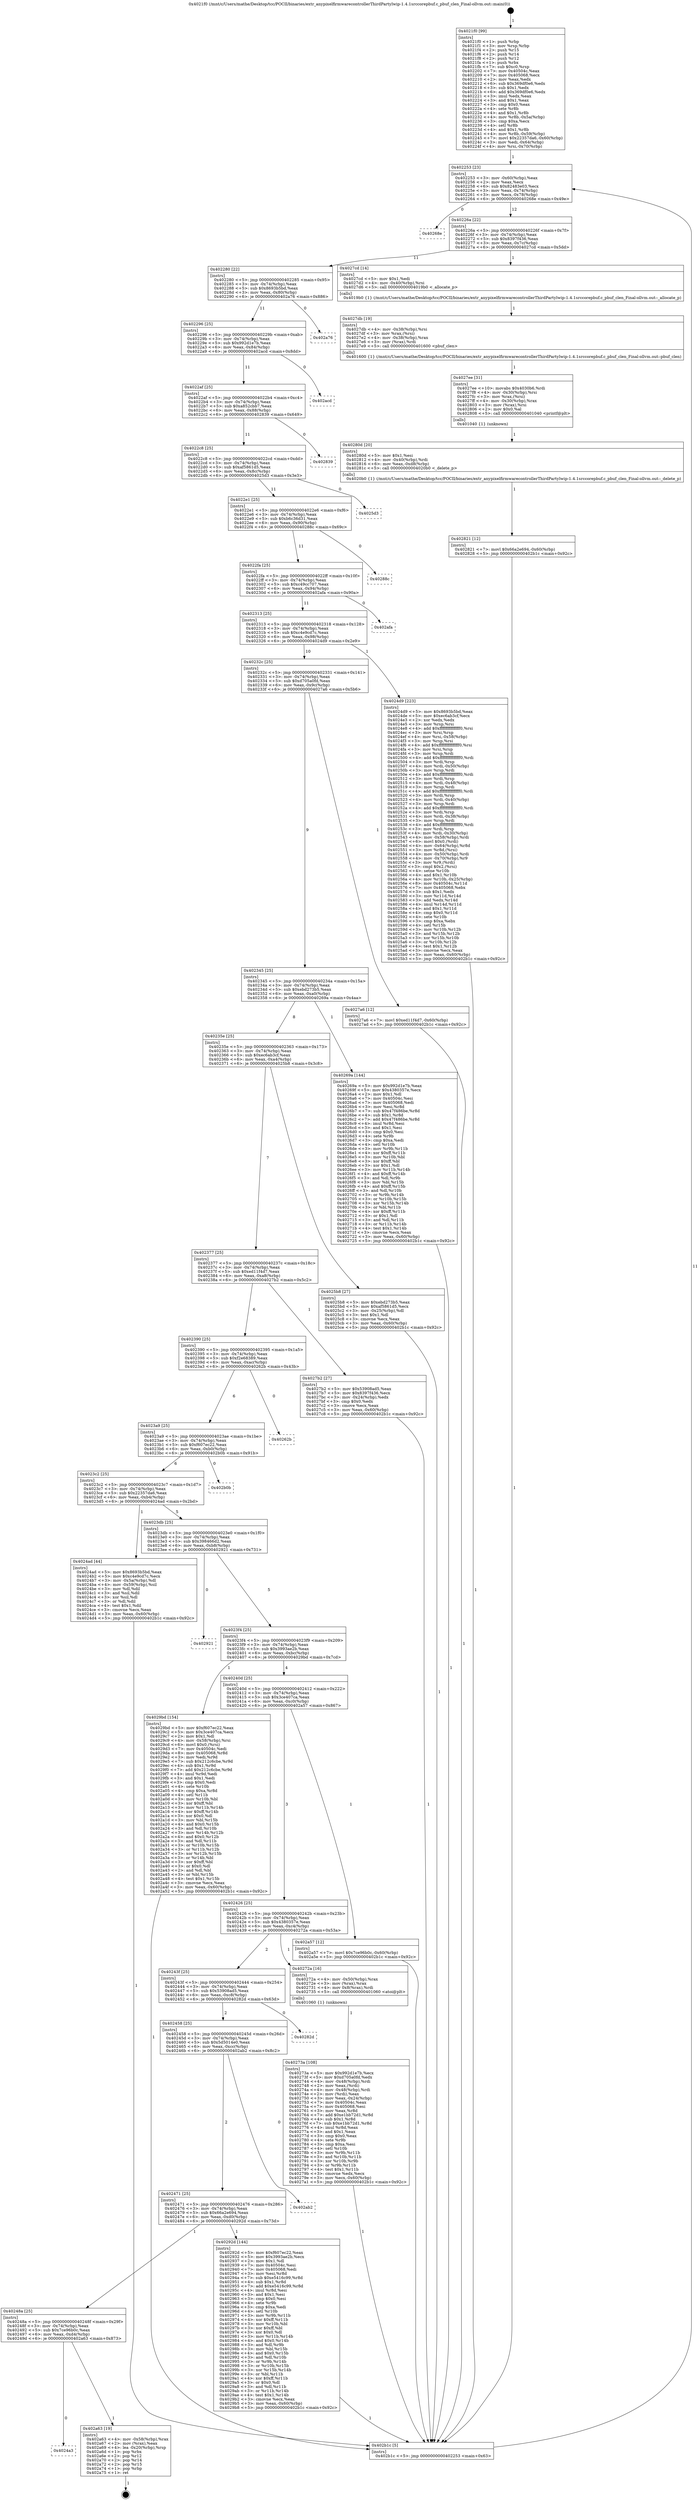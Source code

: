digraph "0x4021f0" {
  label = "0x4021f0 (/mnt/c/Users/mathe/Desktop/tcc/POCII/binaries/extr_anypixelfirmwarecontrollerThirdPartylwip-1.4.1srccorepbuf.c_pbuf_clen_Final-ollvm.out::main(0))"
  labelloc = "t"
  node[shape=record]

  Entry [label="",width=0.3,height=0.3,shape=circle,fillcolor=black,style=filled]
  "0x402253" [label="{
     0x402253 [23]\l
     | [instrs]\l
     &nbsp;&nbsp;0x402253 \<+3\>: mov -0x60(%rbp),%eax\l
     &nbsp;&nbsp;0x402256 \<+2\>: mov %eax,%ecx\l
     &nbsp;&nbsp;0x402258 \<+6\>: sub $0x82483e03,%ecx\l
     &nbsp;&nbsp;0x40225e \<+3\>: mov %eax,-0x74(%rbp)\l
     &nbsp;&nbsp;0x402261 \<+3\>: mov %ecx,-0x78(%rbp)\l
     &nbsp;&nbsp;0x402264 \<+6\>: je 000000000040268e \<main+0x49e\>\l
  }"]
  "0x40268e" [label="{
     0x40268e\l
  }", style=dashed]
  "0x40226a" [label="{
     0x40226a [22]\l
     | [instrs]\l
     &nbsp;&nbsp;0x40226a \<+5\>: jmp 000000000040226f \<main+0x7f\>\l
     &nbsp;&nbsp;0x40226f \<+3\>: mov -0x74(%rbp),%eax\l
     &nbsp;&nbsp;0x402272 \<+5\>: sub $0x8397f436,%eax\l
     &nbsp;&nbsp;0x402277 \<+3\>: mov %eax,-0x7c(%rbp)\l
     &nbsp;&nbsp;0x40227a \<+6\>: je 00000000004027cd \<main+0x5dd\>\l
  }"]
  Exit [label="",width=0.3,height=0.3,shape=circle,fillcolor=black,style=filled,peripheries=2]
  "0x4027cd" [label="{
     0x4027cd [14]\l
     | [instrs]\l
     &nbsp;&nbsp;0x4027cd \<+5\>: mov $0x1,%edi\l
     &nbsp;&nbsp;0x4027d2 \<+4\>: mov -0x40(%rbp),%rsi\l
     &nbsp;&nbsp;0x4027d6 \<+5\>: call 00000000004019b0 \<_allocate_p\>\l
     | [calls]\l
     &nbsp;&nbsp;0x4019b0 \{1\} (/mnt/c/Users/mathe/Desktop/tcc/POCII/binaries/extr_anypixelfirmwarecontrollerThirdPartylwip-1.4.1srccorepbuf.c_pbuf_clen_Final-ollvm.out::_allocate_p)\l
  }"]
  "0x402280" [label="{
     0x402280 [22]\l
     | [instrs]\l
     &nbsp;&nbsp;0x402280 \<+5\>: jmp 0000000000402285 \<main+0x95\>\l
     &nbsp;&nbsp;0x402285 \<+3\>: mov -0x74(%rbp),%eax\l
     &nbsp;&nbsp;0x402288 \<+5\>: sub $0x8693b5bd,%eax\l
     &nbsp;&nbsp;0x40228d \<+3\>: mov %eax,-0x80(%rbp)\l
     &nbsp;&nbsp;0x402290 \<+6\>: je 0000000000402a76 \<main+0x886\>\l
  }"]
  "0x4024a3" [label="{
     0x4024a3\l
  }", style=dashed]
  "0x402a76" [label="{
     0x402a76\l
  }", style=dashed]
  "0x402296" [label="{
     0x402296 [25]\l
     | [instrs]\l
     &nbsp;&nbsp;0x402296 \<+5\>: jmp 000000000040229b \<main+0xab\>\l
     &nbsp;&nbsp;0x40229b \<+3\>: mov -0x74(%rbp),%eax\l
     &nbsp;&nbsp;0x40229e \<+5\>: sub $0x992d1e7b,%eax\l
     &nbsp;&nbsp;0x4022a3 \<+6\>: mov %eax,-0x84(%rbp)\l
     &nbsp;&nbsp;0x4022a9 \<+6\>: je 0000000000402acd \<main+0x8dd\>\l
  }"]
  "0x402a63" [label="{
     0x402a63 [19]\l
     | [instrs]\l
     &nbsp;&nbsp;0x402a63 \<+4\>: mov -0x58(%rbp),%rax\l
     &nbsp;&nbsp;0x402a67 \<+2\>: mov (%rax),%eax\l
     &nbsp;&nbsp;0x402a69 \<+4\>: lea -0x20(%rbp),%rsp\l
     &nbsp;&nbsp;0x402a6d \<+1\>: pop %rbx\l
     &nbsp;&nbsp;0x402a6e \<+2\>: pop %r12\l
     &nbsp;&nbsp;0x402a70 \<+2\>: pop %r14\l
     &nbsp;&nbsp;0x402a72 \<+2\>: pop %r15\l
     &nbsp;&nbsp;0x402a74 \<+1\>: pop %rbp\l
     &nbsp;&nbsp;0x402a75 \<+1\>: ret\l
  }"]
  "0x402acd" [label="{
     0x402acd\l
  }", style=dashed]
  "0x4022af" [label="{
     0x4022af [25]\l
     | [instrs]\l
     &nbsp;&nbsp;0x4022af \<+5\>: jmp 00000000004022b4 \<main+0xc4\>\l
     &nbsp;&nbsp;0x4022b4 \<+3\>: mov -0x74(%rbp),%eax\l
     &nbsp;&nbsp;0x4022b7 \<+5\>: sub $0xa852cbb7,%eax\l
     &nbsp;&nbsp;0x4022bc \<+6\>: mov %eax,-0x88(%rbp)\l
     &nbsp;&nbsp;0x4022c2 \<+6\>: je 0000000000402839 \<main+0x649\>\l
  }"]
  "0x40248a" [label="{
     0x40248a [25]\l
     | [instrs]\l
     &nbsp;&nbsp;0x40248a \<+5\>: jmp 000000000040248f \<main+0x29f\>\l
     &nbsp;&nbsp;0x40248f \<+3\>: mov -0x74(%rbp),%eax\l
     &nbsp;&nbsp;0x402492 \<+5\>: sub $0x7ce96b0c,%eax\l
     &nbsp;&nbsp;0x402497 \<+6\>: mov %eax,-0xd4(%rbp)\l
     &nbsp;&nbsp;0x40249d \<+6\>: je 0000000000402a63 \<main+0x873\>\l
  }"]
  "0x402839" [label="{
     0x402839\l
  }", style=dashed]
  "0x4022c8" [label="{
     0x4022c8 [25]\l
     | [instrs]\l
     &nbsp;&nbsp;0x4022c8 \<+5\>: jmp 00000000004022cd \<main+0xdd\>\l
     &nbsp;&nbsp;0x4022cd \<+3\>: mov -0x74(%rbp),%eax\l
     &nbsp;&nbsp;0x4022d0 \<+5\>: sub $0xaf5861d5,%eax\l
     &nbsp;&nbsp;0x4022d5 \<+6\>: mov %eax,-0x8c(%rbp)\l
     &nbsp;&nbsp;0x4022db \<+6\>: je 00000000004025d3 \<main+0x3e3\>\l
  }"]
  "0x40292d" [label="{
     0x40292d [144]\l
     | [instrs]\l
     &nbsp;&nbsp;0x40292d \<+5\>: mov $0xf607ec22,%eax\l
     &nbsp;&nbsp;0x402932 \<+5\>: mov $0x3993ae2b,%ecx\l
     &nbsp;&nbsp;0x402937 \<+2\>: mov $0x1,%dl\l
     &nbsp;&nbsp;0x402939 \<+7\>: mov 0x40504c,%esi\l
     &nbsp;&nbsp;0x402940 \<+7\>: mov 0x405068,%edi\l
     &nbsp;&nbsp;0x402947 \<+3\>: mov %esi,%r8d\l
     &nbsp;&nbsp;0x40294a \<+7\>: sub $0xe5416c99,%r8d\l
     &nbsp;&nbsp;0x402951 \<+4\>: sub $0x1,%r8d\l
     &nbsp;&nbsp;0x402955 \<+7\>: add $0xe5416c99,%r8d\l
     &nbsp;&nbsp;0x40295c \<+4\>: imul %r8d,%esi\l
     &nbsp;&nbsp;0x402960 \<+3\>: and $0x1,%esi\l
     &nbsp;&nbsp;0x402963 \<+3\>: cmp $0x0,%esi\l
     &nbsp;&nbsp;0x402966 \<+4\>: sete %r9b\l
     &nbsp;&nbsp;0x40296a \<+3\>: cmp $0xa,%edi\l
     &nbsp;&nbsp;0x40296d \<+4\>: setl %r10b\l
     &nbsp;&nbsp;0x402971 \<+3\>: mov %r9b,%r11b\l
     &nbsp;&nbsp;0x402974 \<+4\>: xor $0xff,%r11b\l
     &nbsp;&nbsp;0x402978 \<+3\>: mov %r10b,%bl\l
     &nbsp;&nbsp;0x40297b \<+3\>: xor $0xff,%bl\l
     &nbsp;&nbsp;0x40297e \<+3\>: xor $0x0,%dl\l
     &nbsp;&nbsp;0x402981 \<+3\>: mov %r11b,%r14b\l
     &nbsp;&nbsp;0x402984 \<+4\>: and $0x0,%r14b\l
     &nbsp;&nbsp;0x402988 \<+3\>: and %dl,%r9b\l
     &nbsp;&nbsp;0x40298b \<+3\>: mov %bl,%r15b\l
     &nbsp;&nbsp;0x40298e \<+4\>: and $0x0,%r15b\l
     &nbsp;&nbsp;0x402992 \<+3\>: and %dl,%r10b\l
     &nbsp;&nbsp;0x402995 \<+3\>: or %r9b,%r14b\l
     &nbsp;&nbsp;0x402998 \<+3\>: or %r10b,%r15b\l
     &nbsp;&nbsp;0x40299b \<+3\>: xor %r15b,%r14b\l
     &nbsp;&nbsp;0x40299e \<+3\>: or %bl,%r11b\l
     &nbsp;&nbsp;0x4029a1 \<+4\>: xor $0xff,%r11b\l
     &nbsp;&nbsp;0x4029a5 \<+3\>: or $0x0,%dl\l
     &nbsp;&nbsp;0x4029a8 \<+3\>: and %dl,%r11b\l
     &nbsp;&nbsp;0x4029ab \<+3\>: or %r11b,%r14b\l
     &nbsp;&nbsp;0x4029ae \<+4\>: test $0x1,%r14b\l
     &nbsp;&nbsp;0x4029b2 \<+3\>: cmovne %ecx,%eax\l
     &nbsp;&nbsp;0x4029b5 \<+3\>: mov %eax,-0x60(%rbp)\l
     &nbsp;&nbsp;0x4029b8 \<+5\>: jmp 0000000000402b1c \<main+0x92c\>\l
  }"]
  "0x4025d3" [label="{
     0x4025d3\l
  }", style=dashed]
  "0x4022e1" [label="{
     0x4022e1 [25]\l
     | [instrs]\l
     &nbsp;&nbsp;0x4022e1 \<+5\>: jmp 00000000004022e6 \<main+0xf6\>\l
     &nbsp;&nbsp;0x4022e6 \<+3\>: mov -0x74(%rbp),%eax\l
     &nbsp;&nbsp;0x4022e9 \<+5\>: sub $0xb6c36d31,%eax\l
     &nbsp;&nbsp;0x4022ee \<+6\>: mov %eax,-0x90(%rbp)\l
     &nbsp;&nbsp;0x4022f4 \<+6\>: je 000000000040288c \<main+0x69c\>\l
  }"]
  "0x402471" [label="{
     0x402471 [25]\l
     | [instrs]\l
     &nbsp;&nbsp;0x402471 \<+5\>: jmp 0000000000402476 \<main+0x286\>\l
     &nbsp;&nbsp;0x402476 \<+3\>: mov -0x74(%rbp),%eax\l
     &nbsp;&nbsp;0x402479 \<+5\>: sub $0x66a2e694,%eax\l
     &nbsp;&nbsp;0x40247e \<+6\>: mov %eax,-0xd0(%rbp)\l
     &nbsp;&nbsp;0x402484 \<+6\>: je 000000000040292d \<main+0x73d\>\l
  }"]
  "0x40288c" [label="{
     0x40288c\l
  }", style=dashed]
  "0x4022fa" [label="{
     0x4022fa [25]\l
     | [instrs]\l
     &nbsp;&nbsp;0x4022fa \<+5\>: jmp 00000000004022ff \<main+0x10f\>\l
     &nbsp;&nbsp;0x4022ff \<+3\>: mov -0x74(%rbp),%eax\l
     &nbsp;&nbsp;0x402302 \<+5\>: sub $0xc49cc707,%eax\l
     &nbsp;&nbsp;0x402307 \<+6\>: mov %eax,-0x94(%rbp)\l
     &nbsp;&nbsp;0x40230d \<+6\>: je 0000000000402afa \<main+0x90a\>\l
  }"]
  "0x402ab2" [label="{
     0x402ab2\l
  }", style=dashed]
  "0x402afa" [label="{
     0x402afa\l
  }", style=dashed]
  "0x402313" [label="{
     0x402313 [25]\l
     | [instrs]\l
     &nbsp;&nbsp;0x402313 \<+5\>: jmp 0000000000402318 \<main+0x128\>\l
     &nbsp;&nbsp;0x402318 \<+3\>: mov -0x74(%rbp),%eax\l
     &nbsp;&nbsp;0x40231b \<+5\>: sub $0xc4e9cd7c,%eax\l
     &nbsp;&nbsp;0x402320 \<+6\>: mov %eax,-0x98(%rbp)\l
     &nbsp;&nbsp;0x402326 \<+6\>: je 00000000004024d9 \<main+0x2e9\>\l
  }"]
  "0x402458" [label="{
     0x402458 [25]\l
     | [instrs]\l
     &nbsp;&nbsp;0x402458 \<+5\>: jmp 000000000040245d \<main+0x26d\>\l
     &nbsp;&nbsp;0x40245d \<+3\>: mov -0x74(%rbp),%eax\l
     &nbsp;&nbsp;0x402460 \<+5\>: sub $0x5d5014e0,%eax\l
     &nbsp;&nbsp;0x402465 \<+6\>: mov %eax,-0xcc(%rbp)\l
     &nbsp;&nbsp;0x40246b \<+6\>: je 0000000000402ab2 \<main+0x8c2\>\l
  }"]
  "0x4024d9" [label="{
     0x4024d9 [223]\l
     | [instrs]\l
     &nbsp;&nbsp;0x4024d9 \<+5\>: mov $0x8693b5bd,%eax\l
     &nbsp;&nbsp;0x4024de \<+5\>: mov $0xec6ab3cf,%ecx\l
     &nbsp;&nbsp;0x4024e3 \<+2\>: xor %edx,%edx\l
     &nbsp;&nbsp;0x4024e5 \<+3\>: mov %rsp,%rsi\l
     &nbsp;&nbsp;0x4024e8 \<+4\>: add $0xfffffffffffffff0,%rsi\l
     &nbsp;&nbsp;0x4024ec \<+3\>: mov %rsi,%rsp\l
     &nbsp;&nbsp;0x4024ef \<+4\>: mov %rsi,-0x58(%rbp)\l
     &nbsp;&nbsp;0x4024f3 \<+3\>: mov %rsp,%rsi\l
     &nbsp;&nbsp;0x4024f6 \<+4\>: add $0xfffffffffffffff0,%rsi\l
     &nbsp;&nbsp;0x4024fa \<+3\>: mov %rsi,%rsp\l
     &nbsp;&nbsp;0x4024fd \<+3\>: mov %rsp,%rdi\l
     &nbsp;&nbsp;0x402500 \<+4\>: add $0xfffffffffffffff0,%rdi\l
     &nbsp;&nbsp;0x402504 \<+3\>: mov %rdi,%rsp\l
     &nbsp;&nbsp;0x402507 \<+4\>: mov %rdi,-0x50(%rbp)\l
     &nbsp;&nbsp;0x40250b \<+3\>: mov %rsp,%rdi\l
     &nbsp;&nbsp;0x40250e \<+4\>: add $0xfffffffffffffff0,%rdi\l
     &nbsp;&nbsp;0x402512 \<+3\>: mov %rdi,%rsp\l
     &nbsp;&nbsp;0x402515 \<+4\>: mov %rdi,-0x48(%rbp)\l
     &nbsp;&nbsp;0x402519 \<+3\>: mov %rsp,%rdi\l
     &nbsp;&nbsp;0x40251c \<+4\>: add $0xfffffffffffffff0,%rdi\l
     &nbsp;&nbsp;0x402520 \<+3\>: mov %rdi,%rsp\l
     &nbsp;&nbsp;0x402523 \<+4\>: mov %rdi,-0x40(%rbp)\l
     &nbsp;&nbsp;0x402527 \<+3\>: mov %rsp,%rdi\l
     &nbsp;&nbsp;0x40252a \<+4\>: add $0xfffffffffffffff0,%rdi\l
     &nbsp;&nbsp;0x40252e \<+3\>: mov %rdi,%rsp\l
     &nbsp;&nbsp;0x402531 \<+4\>: mov %rdi,-0x38(%rbp)\l
     &nbsp;&nbsp;0x402535 \<+3\>: mov %rsp,%rdi\l
     &nbsp;&nbsp;0x402538 \<+4\>: add $0xfffffffffffffff0,%rdi\l
     &nbsp;&nbsp;0x40253c \<+3\>: mov %rdi,%rsp\l
     &nbsp;&nbsp;0x40253f \<+4\>: mov %rdi,-0x30(%rbp)\l
     &nbsp;&nbsp;0x402543 \<+4\>: mov -0x58(%rbp),%rdi\l
     &nbsp;&nbsp;0x402547 \<+6\>: movl $0x0,(%rdi)\l
     &nbsp;&nbsp;0x40254d \<+4\>: mov -0x64(%rbp),%r8d\l
     &nbsp;&nbsp;0x402551 \<+3\>: mov %r8d,(%rsi)\l
     &nbsp;&nbsp;0x402554 \<+4\>: mov -0x50(%rbp),%rdi\l
     &nbsp;&nbsp;0x402558 \<+4\>: mov -0x70(%rbp),%r9\l
     &nbsp;&nbsp;0x40255c \<+3\>: mov %r9,(%rdi)\l
     &nbsp;&nbsp;0x40255f \<+3\>: cmpl $0x2,(%rsi)\l
     &nbsp;&nbsp;0x402562 \<+4\>: setne %r10b\l
     &nbsp;&nbsp;0x402566 \<+4\>: and $0x1,%r10b\l
     &nbsp;&nbsp;0x40256a \<+4\>: mov %r10b,-0x25(%rbp)\l
     &nbsp;&nbsp;0x40256e \<+8\>: mov 0x40504c,%r11d\l
     &nbsp;&nbsp;0x402576 \<+7\>: mov 0x405068,%ebx\l
     &nbsp;&nbsp;0x40257d \<+3\>: sub $0x1,%edx\l
     &nbsp;&nbsp;0x402580 \<+3\>: mov %r11d,%r14d\l
     &nbsp;&nbsp;0x402583 \<+3\>: add %edx,%r14d\l
     &nbsp;&nbsp;0x402586 \<+4\>: imul %r14d,%r11d\l
     &nbsp;&nbsp;0x40258a \<+4\>: and $0x1,%r11d\l
     &nbsp;&nbsp;0x40258e \<+4\>: cmp $0x0,%r11d\l
     &nbsp;&nbsp;0x402592 \<+4\>: sete %r10b\l
     &nbsp;&nbsp;0x402596 \<+3\>: cmp $0xa,%ebx\l
     &nbsp;&nbsp;0x402599 \<+4\>: setl %r15b\l
     &nbsp;&nbsp;0x40259d \<+3\>: mov %r10b,%r12b\l
     &nbsp;&nbsp;0x4025a0 \<+3\>: and %r15b,%r12b\l
     &nbsp;&nbsp;0x4025a3 \<+3\>: xor %r15b,%r10b\l
     &nbsp;&nbsp;0x4025a6 \<+3\>: or %r10b,%r12b\l
     &nbsp;&nbsp;0x4025a9 \<+4\>: test $0x1,%r12b\l
     &nbsp;&nbsp;0x4025ad \<+3\>: cmovne %ecx,%eax\l
     &nbsp;&nbsp;0x4025b0 \<+3\>: mov %eax,-0x60(%rbp)\l
     &nbsp;&nbsp;0x4025b3 \<+5\>: jmp 0000000000402b1c \<main+0x92c\>\l
  }"]
  "0x40232c" [label="{
     0x40232c [25]\l
     | [instrs]\l
     &nbsp;&nbsp;0x40232c \<+5\>: jmp 0000000000402331 \<main+0x141\>\l
     &nbsp;&nbsp;0x402331 \<+3\>: mov -0x74(%rbp),%eax\l
     &nbsp;&nbsp;0x402334 \<+5\>: sub $0xd705a0fd,%eax\l
     &nbsp;&nbsp;0x402339 \<+6\>: mov %eax,-0x9c(%rbp)\l
     &nbsp;&nbsp;0x40233f \<+6\>: je 00000000004027a6 \<main+0x5b6\>\l
  }"]
  "0x40282d" [label="{
     0x40282d\l
  }", style=dashed]
  "0x4027a6" [label="{
     0x4027a6 [12]\l
     | [instrs]\l
     &nbsp;&nbsp;0x4027a6 \<+7\>: movl $0xed11f4d7,-0x60(%rbp)\l
     &nbsp;&nbsp;0x4027ad \<+5\>: jmp 0000000000402b1c \<main+0x92c\>\l
  }"]
  "0x402345" [label="{
     0x402345 [25]\l
     | [instrs]\l
     &nbsp;&nbsp;0x402345 \<+5\>: jmp 000000000040234a \<main+0x15a\>\l
     &nbsp;&nbsp;0x40234a \<+3\>: mov -0x74(%rbp),%eax\l
     &nbsp;&nbsp;0x40234d \<+5\>: sub $0xebd273b5,%eax\l
     &nbsp;&nbsp;0x402352 \<+6\>: mov %eax,-0xa0(%rbp)\l
     &nbsp;&nbsp;0x402358 \<+6\>: je 000000000040269a \<main+0x4aa\>\l
  }"]
  "0x402821" [label="{
     0x402821 [12]\l
     | [instrs]\l
     &nbsp;&nbsp;0x402821 \<+7\>: movl $0x66a2e694,-0x60(%rbp)\l
     &nbsp;&nbsp;0x402828 \<+5\>: jmp 0000000000402b1c \<main+0x92c\>\l
  }"]
  "0x40269a" [label="{
     0x40269a [144]\l
     | [instrs]\l
     &nbsp;&nbsp;0x40269a \<+5\>: mov $0x992d1e7b,%eax\l
     &nbsp;&nbsp;0x40269f \<+5\>: mov $0x4380357e,%ecx\l
     &nbsp;&nbsp;0x4026a4 \<+2\>: mov $0x1,%dl\l
     &nbsp;&nbsp;0x4026a6 \<+7\>: mov 0x40504c,%esi\l
     &nbsp;&nbsp;0x4026ad \<+7\>: mov 0x405068,%edi\l
     &nbsp;&nbsp;0x4026b4 \<+3\>: mov %esi,%r8d\l
     &nbsp;&nbsp;0x4026b7 \<+7\>: sub $0x47f486be,%r8d\l
     &nbsp;&nbsp;0x4026be \<+4\>: sub $0x1,%r8d\l
     &nbsp;&nbsp;0x4026c2 \<+7\>: add $0x47f486be,%r8d\l
     &nbsp;&nbsp;0x4026c9 \<+4\>: imul %r8d,%esi\l
     &nbsp;&nbsp;0x4026cd \<+3\>: and $0x1,%esi\l
     &nbsp;&nbsp;0x4026d0 \<+3\>: cmp $0x0,%esi\l
     &nbsp;&nbsp;0x4026d3 \<+4\>: sete %r9b\l
     &nbsp;&nbsp;0x4026d7 \<+3\>: cmp $0xa,%edi\l
     &nbsp;&nbsp;0x4026da \<+4\>: setl %r10b\l
     &nbsp;&nbsp;0x4026de \<+3\>: mov %r9b,%r11b\l
     &nbsp;&nbsp;0x4026e1 \<+4\>: xor $0xff,%r11b\l
     &nbsp;&nbsp;0x4026e5 \<+3\>: mov %r10b,%bl\l
     &nbsp;&nbsp;0x4026e8 \<+3\>: xor $0xff,%bl\l
     &nbsp;&nbsp;0x4026eb \<+3\>: xor $0x1,%dl\l
     &nbsp;&nbsp;0x4026ee \<+3\>: mov %r11b,%r14b\l
     &nbsp;&nbsp;0x4026f1 \<+4\>: and $0xff,%r14b\l
     &nbsp;&nbsp;0x4026f5 \<+3\>: and %dl,%r9b\l
     &nbsp;&nbsp;0x4026f8 \<+3\>: mov %bl,%r15b\l
     &nbsp;&nbsp;0x4026fb \<+4\>: and $0xff,%r15b\l
     &nbsp;&nbsp;0x4026ff \<+3\>: and %dl,%r10b\l
     &nbsp;&nbsp;0x402702 \<+3\>: or %r9b,%r14b\l
     &nbsp;&nbsp;0x402705 \<+3\>: or %r10b,%r15b\l
     &nbsp;&nbsp;0x402708 \<+3\>: xor %r15b,%r14b\l
     &nbsp;&nbsp;0x40270b \<+3\>: or %bl,%r11b\l
     &nbsp;&nbsp;0x40270e \<+4\>: xor $0xff,%r11b\l
     &nbsp;&nbsp;0x402712 \<+3\>: or $0x1,%dl\l
     &nbsp;&nbsp;0x402715 \<+3\>: and %dl,%r11b\l
     &nbsp;&nbsp;0x402718 \<+3\>: or %r11b,%r14b\l
     &nbsp;&nbsp;0x40271b \<+4\>: test $0x1,%r14b\l
     &nbsp;&nbsp;0x40271f \<+3\>: cmovne %ecx,%eax\l
     &nbsp;&nbsp;0x402722 \<+3\>: mov %eax,-0x60(%rbp)\l
     &nbsp;&nbsp;0x402725 \<+5\>: jmp 0000000000402b1c \<main+0x92c\>\l
  }"]
  "0x40235e" [label="{
     0x40235e [25]\l
     | [instrs]\l
     &nbsp;&nbsp;0x40235e \<+5\>: jmp 0000000000402363 \<main+0x173\>\l
     &nbsp;&nbsp;0x402363 \<+3\>: mov -0x74(%rbp),%eax\l
     &nbsp;&nbsp;0x402366 \<+5\>: sub $0xec6ab3cf,%eax\l
     &nbsp;&nbsp;0x40236b \<+6\>: mov %eax,-0xa4(%rbp)\l
     &nbsp;&nbsp;0x402371 \<+6\>: je 00000000004025b8 \<main+0x3c8\>\l
  }"]
  "0x40280d" [label="{
     0x40280d [20]\l
     | [instrs]\l
     &nbsp;&nbsp;0x40280d \<+5\>: mov $0x1,%esi\l
     &nbsp;&nbsp;0x402812 \<+4\>: mov -0x40(%rbp),%rdi\l
     &nbsp;&nbsp;0x402816 \<+6\>: mov %eax,-0xd8(%rbp)\l
     &nbsp;&nbsp;0x40281c \<+5\>: call 00000000004020b0 \<_delete_p\>\l
     | [calls]\l
     &nbsp;&nbsp;0x4020b0 \{1\} (/mnt/c/Users/mathe/Desktop/tcc/POCII/binaries/extr_anypixelfirmwarecontrollerThirdPartylwip-1.4.1srccorepbuf.c_pbuf_clen_Final-ollvm.out::_delete_p)\l
  }"]
  "0x4025b8" [label="{
     0x4025b8 [27]\l
     | [instrs]\l
     &nbsp;&nbsp;0x4025b8 \<+5\>: mov $0xebd273b5,%eax\l
     &nbsp;&nbsp;0x4025bd \<+5\>: mov $0xaf5861d5,%ecx\l
     &nbsp;&nbsp;0x4025c2 \<+3\>: mov -0x25(%rbp),%dl\l
     &nbsp;&nbsp;0x4025c5 \<+3\>: test $0x1,%dl\l
     &nbsp;&nbsp;0x4025c8 \<+3\>: cmovne %ecx,%eax\l
     &nbsp;&nbsp;0x4025cb \<+3\>: mov %eax,-0x60(%rbp)\l
     &nbsp;&nbsp;0x4025ce \<+5\>: jmp 0000000000402b1c \<main+0x92c\>\l
  }"]
  "0x402377" [label="{
     0x402377 [25]\l
     | [instrs]\l
     &nbsp;&nbsp;0x402377 \<+5\>: jmp 000000000040237c \<main+0x18c\>\l
     &nbsp;&nbsp;0x40237c \<+3\>: mov -0x74(%rbp),%eax\l
     &nbsp;&nbsp;0x40237f \<+5\>: sub $0xed11f4d7,%eax\l
     &nbsp;&nbsp;0x402384 \<+6\>: mov %eax,-0xa8(%rbp)\l
     &nbsp;&nbsp;0x40238a \<+6\>: je 00000000004027b2 \<main+0x5c2\>\l
  }"]
  "0x4027ee" [label="{
     0x4027ee [31]\l
     | [instrs]\l
     &nbsp;&nbsp;0x4027ee \<+10\>: movabs $0x4030b6,%rdi\l
     &nbsp;&nbsp;0x4027f8 \<+4\>: mov -0x30(%rbp),%rsi\l
     &nbsp;&nbsp;0x4027fc \<+3\>: mov %rax,(%rsi)\l
     &nbsp;&nbsp;0x4027ff \<+4\>: mov -0x30(%rbp),%rax\l
     &nbsp;&nbsp;0x402803 \<+3\>: mov (%rax),%rsi\l
     &nbsp;&nbsp;0x402806 \<+2\>: mov $0x0,%al\l
     &nbsp;&nbsp;0x402808 \<+5\>: call 0000000000401040 \<printf@plt\>\l
     | [calls]\l
     &nbsp;&nbsp;0x401040 \{1\} (unknown)\l
  }"]
  "0x4027b2" [label="{
     0x4027b2 [27]\l
     | [instrs]\l
     &nbsp;&nbsp;0x4027b2 \<+5\>: mov $0x53908ad5,%eax\l
     &nbsp;&nbsp;0x4027b7 \<+5\>: mov $0x8397f436,%ecx\l
     &nbsp;&nbsp;0x4027bc \<+3\>: mov -0x24(%rbp),%edx\l
     &nbsp;&nbsp;0x4027bf \<+3\>: cmp $0x0,%edx\l
     &nbsp;&nbsp;0x4027c2 \<+3\>: cmove %ecx,%eax\l
     &nbsp;&nbsp;0x4027c5 \<+3\>: mov %eax,-0x60(%rbp)\l
     &nbsp;&nbsp;0x4027c8 \<+5\>: jmp 0000000000402b1c \<main+0x92c\>\l
  }"]
  "0x402390" [label="{
     0x402390 [25]\l
     | [instrs]\l
     &nbsp;&nbsp;0x402390 \<+5\>: jmp 0000000000402395 \<main+0x1a5\>\l
     &nbsp;&nbsp;0x402395 \<+3\>: mov -0x74(%rbp),%eax\l
     &nbsp;&nbsp;0x402398 \<+5\>: sub $0xf2e68389,%eax\l
     &nbsp;&nbsp;0x40239d \<+6\>: mov %eax,-0xac(%rbp)\l
     &nbsp;&nbsp;0x4023a3 \<+6\>: je 000000000040262b \<main+0x43b\>\l
  }"]
  "0x4027db" [label="{
     0x4027db [19]\l
     | [instrs]\l
     &nbsp;&nbsp;0x4027db \<+4\>: mov -0x38(%rbp),%rsi\l
     &nbsp;&nbsp;0x4027df \<+3\>: mov %rax,(%rsi)\l
     &nbsp;&nbsp;0x4027e2 \<+4\>: mov -0x38(%rbp),%rax\l
     &nbsp;&nbsp;0x4027e6 \<+3\>: mov (%rax),%rdi\l
     &nbsp;&nbsp;0x4027e9 \<+5\>: call 0000000000401600 \<pbuf_clen\>\l
     | [calls]\l
     &nbsp;&nbsp;0x401600 \{1\} (/mnt/c/Users/mathe/Desktop/tcc/POCII/binaries/extr_anypixelfirmwarecontrollerThirdPartylwip-1.4.1srccorepbuf.c_pbuf_clen_Final-ollvm.out::pbuf_clen)\l
  }"]
  "0x40262b" [label="{
     0x40262b\l
  }", style=dashed]
  "0x4023a9" [label="{
     0x4023a9 [25]\l
     | [instrs]\l
     &nbsp;&nbsp;0x4023a9 \<+5\>: jmp 00000000004023ae \<main+0x1be\>\l
     &nbsp;&nbsp;0x4023ae \<+3\>: mov -0x74(%rbp),%eax\l
     &nbsp;&nbsp;0x4023b1 \<+5\>: sub $0xf607ec22,%eax\l
     &nbsp;&nbsp;0x4023b6 \<+6\>: mov %eax,-0xb0(%rbp)\l
     &nbsp;&nbsp;0x4023bc \<+6\>: je 0000000000402b0b \<main+0x91b\>\l
  }"]
  "0x40273a" [label="{
     0x40273a [108]\l
     | [instrs]\l
     &nbsp;&nbsp;0x40273a \<+5\>: mov $0x992d1e7b,%ecx\l
     &nbsp;&nbsp;0x40273f \<+5\>: mov $0xd705a0fd,%edx\l
     &nbsp;&nbsp;0x402744 \<+4\>: mov -0x48(%rbp),%rdi\l
     &nbsp;&nbsp;0x402748 \<+2\>: mov %eax,(%rdi)\l
     &nbsp;&nbsp;0x40274a \<+4\>: mov -0x48(%rbp),%rdi\l
     &nbsp;&nbsp;0x40274e \<+2\>: mov (%rdi),%eax\l
     &nbsp;&nbsp;0x402750 \<+3\>: mov %eax,-0x24(%rbp)\l
     &nbsp;&nbsp;0x402753 \<+7\>: mov 0x40504c,%eax\l
     &nbsp;&nbsp;0x40275a \<+7\>: mov 0x405068,%esi\l
     &nbsp;&nbsp;0x402761 \<+3\>: mov %eax,%r8d\l
     &nbsp;&nbsp;0x402764 \<+7\>: add $0xe1bb72d1,%r8d\l
     &nbsp;&nbsp;0x40276b \<+4\>: sub $0x1,%r8d\l
     &nbsp;&nbsp;0x40276f \<+7\>: sub $0xe1bb72d1,%r8d\l
     &nbsp;&nbsp;0x402776 \<+4\>: imul %r8d,%eax\l
     &nbsp;&nbsp;0x40277a \<+3\>: and $0x1,%eax\l
     &nbsp;&nbsp;0x40277d \<+3\>: cmp $0x0,%eax\l
     &nbsp;&nbsp;0x402780 \<+4\>: sete %r9b\l
     &nbsp;&nbsp;0x402784 \<+3\>: cmp $0xa,%esi\l
     &nbsp;&nbsp;0x402787 \<+4\>: setl %r10b\l
     &nbsp;&nbsp;0x40278b \<+3\>: mov %r9b,%r11b\l
     &nbsp;&nbsp;0x40278e \<+3\>: and %r10b,%r11b\l
     &nbsp;&nbsp;0x402791 \<+3\>: xor %r10b,%r9b\l
     &nbsp;&nbsp;0x402794 \<+3\>: or %r9b,%r11b\l
     &nbsp;&nbsp;0x402797 \<+4\>: test $0x1,%r11b\l
     &nbsp;&nbsp;0x40279b \<+3\>: cmovne %edx,%ecx\l
     &nbsp;&nbsp;0x40279e \<+3\>: mov %ecx,-0x60(%rbp)\l
     &nbsp;&nbsp;0x4027a1 \<+5\>: jmp 0000000000402b1c \<main+0x92c\>\l
  }"]
  "0x402b0b" [label="{
     0x402b0b\l
  }", style=dashed]
  "0x4023c2" [label="{
     0x4023c2 [25]\l
     | [instrs]\l
     &nbsp;&nbsp;0x4023c2 \<+5\>: jmp 00000000004023c7 \<main+0x1d7\>\l
     &nbsp;&nbsp;0x4023c7 \<+3\>: mov -0x74(%rbp),%eax\l
     &nbsp;&nbsp;0x4023ca \<+5\>: sub $0x22357da6,%eax\l
     &nbsp;&nbsp;0x4023cf \<+6\>: mov %eax,-0xb4(%rbp)\l
     &nbsp;&nbsp;0x4023d5 \<+6\>: je 00000000004024ad \<main+0x2bd\>\l
  }"]
  "0x40243f" [label="{
     0x40243f [25]\l
     | [instrs]\l
     &nbsp;&nbsp;0x40243f \<+5\>: jmp 0000000000402444 \<main+0x254\>\l
     &nbsp;&nbsp;0x402444 \<+3\>: mov -0x74(%rbp),%eax\l
     &nbsp;&nbsp;0x402447 \<+5\>: sub $0x53908ad5,%eax\l
     &nbsp;&nbsp;0x40244c \<+6\>: mov %eax,-0xc8(%rbp)\l
     &nbsp;&nbsp;0x402452 \<+6\>: je 000000000040282d \<main+0x63d\>\l
  }"]
  "0x4024ad" [label="{
     0x4024ad [44]\l
     | [instrs]\l
     &nbsp;&nbsp;0x4024ad \<+5\>: mov $0x8693b5bd,%eax\l
     &nbsp;&nbsp;0x4024b2 \<+5\>: mov $0xc4e9cd7c,%ecx\l
     &nbsp;&nbsp;0x4024b7 \<+3\>: mov -0x5a(%rbp),%dl\l
     &nbsp;&nbsp;0x4024ba \<+4\>: mov -0x59(%rbp),%sil\l
     &nbsp;&nbsp;0x4024be \<+3\>: mov %dl,%dil\l
     &nbsp;&nbsp;0x4024c1 \<+3\>: and %sil,%dil\l
     &nbsp;&nbsp;0x4024c4 \<+3\>: xor %sil,%dl\l
     &nbsp;&nbsp;0x4024c7 \<+3\>: or %dl,%dil\l
     &nbsp;&nbsp;0x4024ca \<+4\>: test $0x1,%dil\l
     &nbsp;&nbsp;0x4024ce \<+3\>: cmovne %ecx,%eax\l
     &nbsp;&nbsp;0x4024d1 \<+3\>: mov %eax,-0x60(%rbp)\l
     &nbsp;&nbsp;0x4024d4 \<+5\>: jmp 0000000000402b1c \<main+0x92c\>\l
  }"]
  "0x4023db" [label="{
     0x4023db [25]\l
     | [instrs]\l
     &nbsp;&nbsp;0x4023db \<+5\>: jmp 00000000004023e0 \<main+0x1f0\>\l
     &nbsp;&nbsp;0x4023e0 \<+3\>: mov -0x74(%rbp),%eax\l
     &nbsp;&nbsp;0x4023e3 \<+5\>: sub $0x398466d2,%eax\l
     &nbsp;&nbsp;0x4023e8 \<+6\>: mov %eax,-0xb8(%rbp)\l
     &nbsp;&nbsp;0x4023ee \<+6\>: je 0000000000402921 \<main+0x731\>\l
  }"]
  "0x402b1c" [label="{
     0x402b1c [5]\l
     | [instrs]\l
     &nbsp;&nbsp;0x402b1c \<+5\>: jmp 0000000000402253 \<main+0x63\>\l
  }"]
  "0x4021f0" [label="{
     0x4021f0 [99]\l
     | [instrs]\l
     &nbsp;&nbsp;0x4021f0 \<+1\>: push %rbp\l
     &nbsp;&nbsp;0x4021f1 \<+3\>: mov %rsp,%rbp\l
     &nbsp;&nbsp;0x4021f4 \<+2\>: push %r15\l
     &nbsp;&nbsp;0x4021f6 \<+2\>: push %r14\l
     &nbsp;&nbsp;0x4021f8 \<+2\>: push %r12\l
     &nbsp;&nbsp;0x4021fa \<+1\>: push %rbx\l
     &nbsp;&nbsp;0x4021fb \<+7\>: sub $0xc0,%rsp\l
     &nbsp;&nbsp;0x402202 \<+7\>: mov 0x40504c,%eax\l
     &nbsp;&nbsp;0x402209 \<+7\>: mov 0x405068,%ecx\l
     &nbsp;&nbsp;0x402210 \<+2\>: mov %eax,%edx\l
     &nbsp;&nbsp;0x402212 \<+6\>: sub $0x369df0e6,%edx\l
     &nbsp;&nbsp;0x402218 \<+3\>: sub $0x1,%edx\l
     &nbsp;&nbsp;0x40221b \<+6\>: add $0x369df0e6,%edx\l
     &nbsp;&nbsp;0x402221 \<+3\>: imul %edx,%eax\l
     &nbsp;&nbsp;0x402224 \<+3\>: and $0x1,%eax\l
     &nbsp;&nbsp;0x402227 \<+3\>: cmp $0x0,%eax\l
     &nbsp;&nbsp;0x40222a \<+4\>: sete %r8b\l
     &nbsp;&nbsp;0x40222e \<+4\>: and $0x1,%r8b\l
     &nbsp;&nbsp;0x402232 \<+4\>: mov %r8b,-0x5a(%rbp)\l
     &nbsp;&nbsp;0x402236 \<+3\>: cmp $0xa,%ecx\l
     &nbsp;&nbsp;0x402239 \<+4\>: setl %r8b\l
     &nbsp;&nbsp;0x40223d \<+4\>: and $0x1,%r8b\l
     &nbsp;&nbsp;0x402241 \<+4\>: mov %r8b,-0x59(%rbp)\l
     &nbsp;&nbsp;0x402245 \<+7\>: movl $0x22357da6,-0x60(%rbp)\l
     &nbsp;&nbsp;0x40224c \<+3\>: mov %edi,-0x64(%rbp)\l
     &nbsp;&nbsp;0x40224f \<+4\>: mov %rsi,-0x70(%rbp)\l
  }"]
  "0x40272a" [label="{
     0x40272a [16]\l
     | [instrs]\l
     &nbsp;&nbsp;0x40272a \<+4\>: mov -0x50(%rbp),%rax\l
     &nbsp;&nbsp;0x40272e \<+3\>: mov (%rax),%rax\l
     &nbsp;&nbsp;0x402731 \<+4\>: mov 0x8(%rax),%rdi\l
     &nbsp;&nbsp;0x402735 \<+5\>: call 0000000000401060 \<atoi@plt\>\l
     | [calls]\l
     &nbsp;&nbsp;0x401060 \{1\} (unknown)\l
  }"]
  "0x402921" [label="{
     0x402921\l
  }", style=dashed]
  "0x4023f4" [label="{
     0x4023f4 [25]\l
     | [instrs]\l
     &nbsp;&nbsp;0x4023f4 \<+5\>: jmp 00000000004023f9 \<main+0x209\>\l
     &nbsp;&nbsp;0x4023f9 \<+3\>: mov -0x74(%rbp),%eax\l
     &nbsp;&nbsp;0x4023fc \<+5\>: sub $0x3993ae2b,%eax\l
     &nbsp;&nbsp;0x402401 \<+6\>: mov %eax,-0xbc(%rbp)\l
     &nbsp;&nbsp;0x402407 \<+6\>: je 00000000004029bd \<main+0x7cd\>\l
  }"]
  "0x402426" [label="{
     0x402426 [25]\l
     | [instrs]\l
     &nbsp;&nbsp;0x402426 \<+5\>: jmp 000000000040242b \<main+0x23b\>\l
     &nbsp;&nbsp;0x40242b \<+3\>: mov -0x74(%rbp),%eax\l
     &nbsp;&nbsp;0x40242e \<+5\>: sub $0x4380357e,%eax\l
     &nbsp;&nbsp;0x402433 \<+6\>: mov %eax,-0xc4(%rbp)\l
     &nbsp;&nbsp;0x402439 \<+6\>: je 000000000040272a \<main+0x53a\>\l
  }"]
  "0x4029bd" [label="{
     0x4029bd [154]\l
     | [instrs]\l
     &nbsp;&nbsp;0x4029bd \<+5\>: mov $0xf607ec22,%eax\l
     &nbsp;&nbsp;0x4029c2 \<+5\>: mov $0x3ce407ca,%ecx\l
     &nbsp;&nbsp;0x4029c7 \<+2\>: mov $0x1,%dl\l
     &nbsp;&nbsp;0x4029c9 \<+4\>: mov -0x58(%rbp),%rsi\l
     &nbsp;&nbsp;0x4029cd \<+6\>: movl $0x0,(%rsi)\l
     &nbsp;&nbsp;0x4029d3 \<+7\>: mov 0x40504c,%edi\l
     &nbsp;&nbsp;0x4029da \<+8\>: mov 0x405068,%r8d\l
     &nbsp;&nbsp;0x4029e2 \<+3\>: mov %edi,%r9d\l
     &nbsp;&nbsp;0x4029e5 \<+7\>: sub $0x212c6cbe,%r9d\l
     &nbsp;&nbsp;0x4029ec \<+4\>: sub $0x1,%r9d\l
     &nbsp;&nbsp;0x4029f0 \<+7\>: add $0x212c6cbe,%r9d\l
     &nbsp;&nbsp;0x4029f7 \<+4\>: imul %r9d,%edi\l
     &nbsp;&nbsp;0x4029fb \<+3\>: and $0x1,%edi\l
     &nbsp;&nbsp;0x4029fe \<+3\>: cmp $0x0,%edi\l
     &nbsp;&nbsp;0x402a01 \<+4\>: sete %r10b\l
     &nbsp;&nbsp;0x402a05 \<+4\>: cmp $0xa,%r8d\l
     &nbsp;&nbsp;0x402a09 \<+4\>: setl %r11b\l
     &nbsp;&nbsp;0x402a0d \<+3\>: mov %r10b,%bl\l
     &nbsp;&nbsp;0x402a10 \<+3\>: xor $0xff,%bl\l
     &nbsp;&nbsp;0x402a13 \<+3\>: mov %r11b,%r14b\l
     &nbsp;&nbsp;0x402a16 \<+4\>: xor $0xff,%r14b\l
     &nbsp;&nbsp;0x402a1a \<+3\>: xor $0x0,%dl\l
     &nbsp;&nbsp;0x402a1d \<+3\>: mov %bl,%r15b\l
     &nbsp;&nbsp;0x402a20 \<+4\>: and $0x0,%r15b\l
     &nbsp;&nbsp;0x402a24 \<+3\>: and %dl,%r10b\l
     &nbsp;&nbsp;0x402a27 \<+3\>: mov %r14b,%r12b\l
     &nbsp;&nbsp;0x402a2a \<+4\>: and $0x0,%r12b\l
     &nbsp;&nbsp;0x402a2e \<+3\>: and %dl,%r11b\l
     &nbsp;&nbsp;0x402a31 \<+3\>: or %r10b,%r15b\l
     &nbsp;&nbsp;0x402a34 \<+3\>: or %r11b,%r12b\l
     &nbsp;&nbsp;0x402a37 \<+3\>: xor %r12b,%r15b\l
     &nbsp;&nbsp;0x402a3a \<+3\>: or %r14b,%bl\l
     &nbsp;&nbsp;0x402a3d \<+3\>: xor $0xff,%bl\l
     &nbsp;&nbsp;0x402a40 \<+3\>: or $0x0,%dl\l
     &nbsp;&nbsp;0x402a43 \<+2\>: and %dl,%bl\l
     &nbsp;&nbsp;0x402a45 \<+3\>: or %bl,%r15b\l
     &nbsp;&nbsp;0x402a48 \<+4\>: test $0x1,%r15b\l
     &nbsp;&nbsp;0x402a4c \<+3\>: cmovne %ecx,%eax\l
     &nbsp;&nbsp;0x402a4f \<+3\>: mov %eax,-0x60(%rbp)\l
     &nbsp;&nbsp;0x402a52 \<+5\>: jmp 0000000000402b1c \<main+0x92c\>\l
  }"]
  "0x40240d" [label="{
     0x40240d [25]\l
     | [instrs]\l
     &nbsp;&nbsp;0x40240d \<+5\>: jmp 0000000000402412 \<main+0x222\>\l
     &nbsp;&nbsp;0x402412 \<+3\>: mov -0x74(%rbp),%eax\l
     &nbsp;&nbsp;0x402415 \<+5\>: sub $0x3ce407ca,%eax\l
     &nbsp;&nbsp;0x40241a \<+6\>: mov %eax,-0xc0(%rbp)\l
     &nbsp;&nbsp;0x402420 \<+6\>: je 0000000000402a57 \<main+0x867\>\l
  }"]
  "0x402a57" [label="{
     0x402a57 [12]\l
     | [instrs]\l
     &nbsp;&nbsp;0x402a57 \<+7\>: movl $0x7ce96b0c,-0x60(%rbp)\l
     &nbsp;&nbsp;0x402a5e \<+5\>: jmp 0000000000402b1c \<main+0x92c\>\l
  }"]
  Entry -> "0x4021f0" [label=" 1"]
  "0x402253" -> "0x40268e" [label=" 0"]
  "0x402253" -> "0x40226a" [label=" 12"]
  "0x402a63" -> Exit [label=" 1"]
  "0x40226a" -> "0x4027cd" [label=" 1"]
  "0x40226a" -> "0x402280" [label=" 11"]
  "0x40248a" -> "0x4024a3" [label=" 0"]
  "0x402280" -> "0x402a76" [label=" 0"]
  "0x402280" -> "0x402296" [label=" 11"]
  "0x40248a" -> "0x402a63" [label=" 1"]
  "0x402296" -> "0x402acd" [label=" 0"]
  "0x402296" -> "0x4022af" [label=" 11"]
  "0x402a57" -> "0x402b1c" [label=" 1"]
  "0x4022af" -> "0x402839" [label=" 0"]
  "0x4022af" -> "0x4022c8" [label=" 11"]
  "0x4029bd" -> "0x402b1c" [label=" 1"]
  "0x4022c8" -> "0x4025d3" [label=" 0"]
  "0x4022c8" -> "0x4022e1" [label=" 11"]
  "0x40292d" -> "0x402b1c" [label=" 1"]
  "0x4022e1" -> "0x40288c" [label=" 0"]
  "0x4022e1" -> "0x4022fa" [label=" 11"]
  "0x402471" -> "0x40292d" [label=" 1"]
  "0x4022fa" -> "0x402afa" [label=" 0"]
  "0x4022fa" -> "0x402313" [label=" 11"]
  "0x402471" -> "0x40248a" [label=" 1"]
  "0x402313" -> "0x4024d9" [label=" 1"]
  "0x402313" -> "0x40232c" [label=" 10"]
  "0x402458" -> "0x402ab2" [label=" 0"]
  "0x40232c" -> "0x4027a6" [label=" 1"]
  "0x40232c" -> "0x402345" [label=" 9"]
  "0x402458" -> "0x402471" [label=" 2"]
  "0x402345" -> "0x40269a" [label=" 1"]
  "0x402345" -> "0x40235e" [label=" 8"]
  "0x40243f" -> "0x40282d" [label=" 0"]
  "0x40235e" -> "0x4025b8" [label=" 1"]
  "0x40235e" -> "0x402377" [label=" 7"]
  "0x40243f" -> "0x402458" [label=" 2"]
  "0x402377" -> "0x4027b2" [label=" 1"]
  "0x402377" -> "0x402390" [label=" 6"]
  "0x402821" -> "0x402b1c" [label=" 1"]
  "0x402390" -> "0x40262b" [label=" 0"]
  "0x402390" -> "0x4023a9" [label=" 6"]
  "0x40280d" -> "0x402821" [label=" 1"]
  "0x4023a9" -> "0x402b0b" [label=" 0"]
  "0x4023a9" -> "0x4023c2" [label=" 6"]
  "0x4027ee" -> "0x40280d" [label=" 1"]
  "0x4023c2" -> "0x4024ad" [label=" 1"]
  "0x4023c2" -> "0x4023db" [label=" 5"]
  "0x4024ad" -> "0x402b1c" [label=" 1"]
  "0x4021f0" -> "0x402253" [label=" 1"]
  "0x402b1c" -> "0x402253" [label=" 11"]
  "0x4024d9" -> "0x402b1c" [label=" 1"]
  "0x4025b8" -> "0x402b1c" [label=" 1"]
  "0x40269a" -> "0x402b1c" [label=" 1"]
  "0x4027db" -> "0x4027ee" [label=" 1"]
  "0x4023db" -> "0x402921" [label=" 0"]
  "0x4023db" -> "0x4023f4" [label=" 5"]
  "0x4027cd" -> "0x4027db" [label=" 1"]
  "0x4023f4" -> "0x4029bd" [label=" 1"]
  "0x4023f4" -> "0x40240d" [label=" 4"]
  "0x4027a6" -> "0x402b1c" [label=" 1"]
  "0x40240d" -> "0x402a57" [label=" 1"]
  "0x40240d" -> "0x402426" [label=" 3"]
  "0x4027b2" -> "0x402b1c" [label=" 1"]
  "0x402426" -> "0x40272a" [label=" 1"]
  "0x402426" -> "0x40243f" [label=" 2"]
  "0x40272a" -> "0x40273a" [label=" 1"]
  "0x40273a" -> "0x402b1c" [label=" 1"]
}
